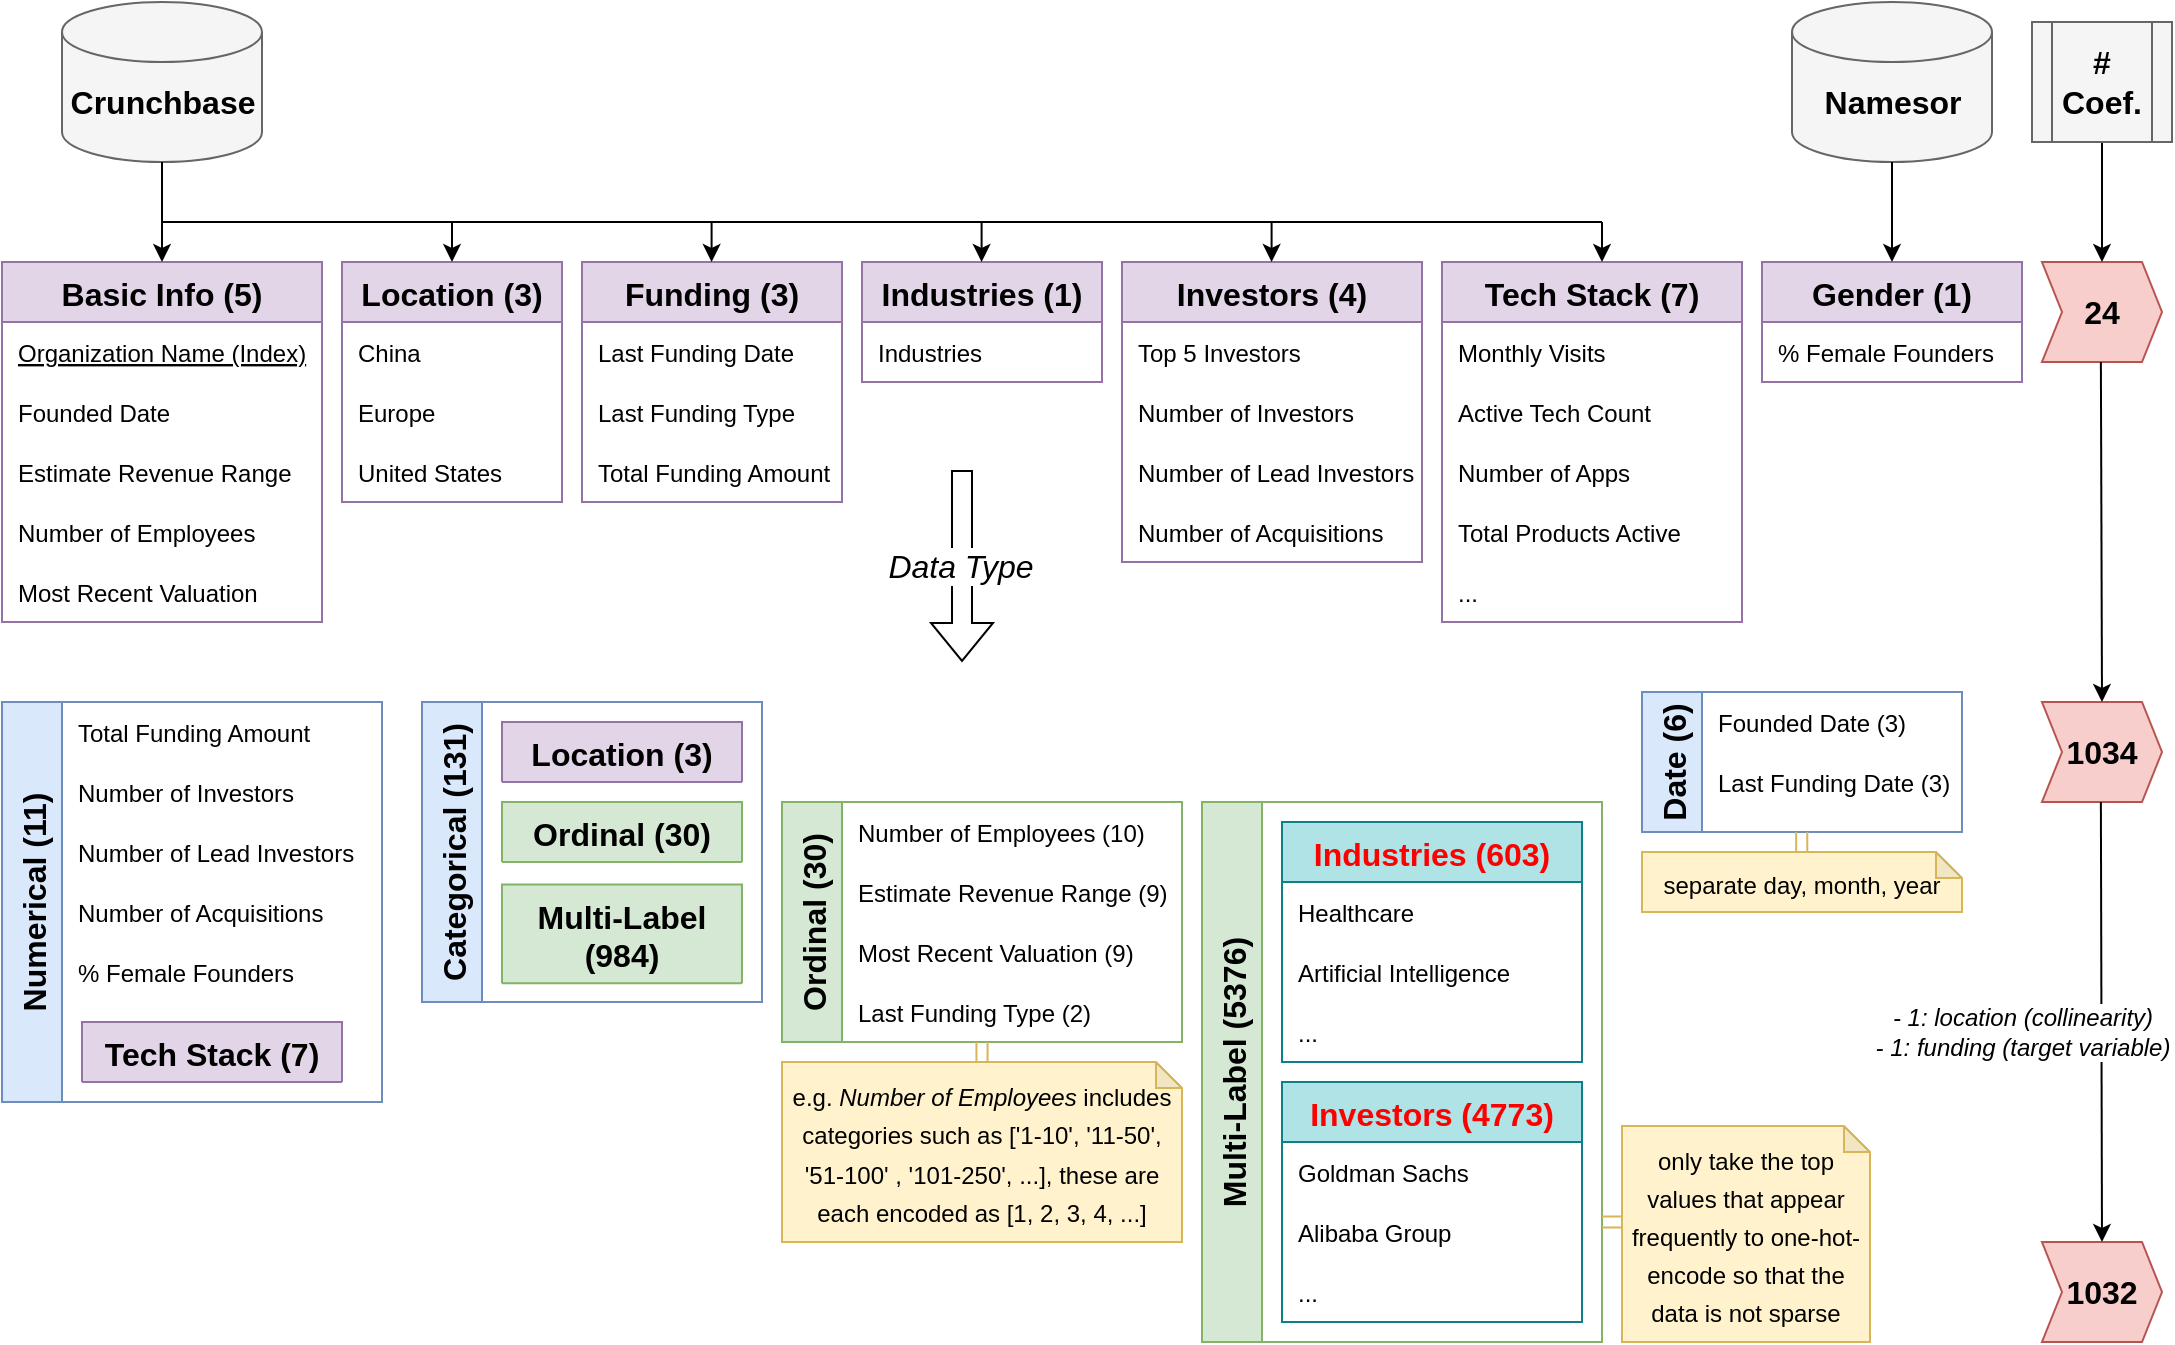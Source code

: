 <mxfile version="18.0.2" type="github">
  <diagram id="6O3iE0hS93AYcW-6OMfp" name="Page-1">
    <mxGraphModel dx="1496" dy="720" grid="0" gridSize="10" guides="1" tooltips="1" connect="1" arrows="1" fold="1" page="1" pageScale="1" pageWidth="1100" pageHeight="850" math="0" shadow="0">
      <root>
        <mxCell id="0" />
        <mxCell id="1" parent="0" />
        <mxCell id="6zYEtl8LHIOl750SULep-53" value="" style="group;" vertex="1" connectable="0" parent="1">
          <mxGeometry x="35" y="10" width="110" height="80" as="geometry" />
        </mxCell>
        <mxCell id="6zYEtl8LHIOl750SULep-50" value="" style="shape=cylinder3;whiteSpace=wrap;html=1;boundedLbl=1;backgroundOutline=1;size=15;fontSize=200;fillColor=#f5f5f5;fontColor=#333333;strokeColor=#666666;" vertex="1" parent="6zYEtl8LHIOl750SULep-53">
          <mxGeometry x="5" width="100" height="80" as="geometry" />
        </mxCell>
        <mxCell id="6zYEtl8LHIOl750SULep-52" value="&lt;b&gt;&lt;font style=&quot;font-size: 16px;&quot;&gt;Crunchbase&lt;/font&gt;&lt;/b&gt;" style="text;html=1;align=center;verticalAlign=middle;resizable=0;points=[];autosize=1;strokeColor=none;fillColor=none;fontSize=12;" vertex="1" parent="6zYEtl8LHIOl750SULep-53">
          <mxGeometry y="40" width="110" height="20" as="geometry" />
        </mxCell>
        <mxCell id="6zYEtl8LHIOl750SULep-54" value="" style="group;" vertex="1" connectable="0" parent="1">
          <mxGeometry x="900" y="10" width="110" height="80" as="geometry" />
        </mxCell>
        <mxCell id="6zYEtl8LHIOl750SULep-55" value="" style="shape=cylinder3;whiteSpace=wrap;html=1;boundedLbl=1;backgroundOutline=1;size=15;fontSize=200;fillColor=#f5f5f5;fontColor=#333333;strokeColor=#666666;" vertex="1" parent="6zYEtl8LHIOl750SULep-54">
          <mxGeometry x="5" width="100" height="80" as="geometry" />
        </mxCell>
        <mxCell id="6zYEtl8LHIOl750SULep-56" value="&lt;b&gt;&lt;font style=&quot;font-size: 16px;&quot;&gt;Namesor&lt;/font&gt;&lt;/b&gt;" style="text;html=1;align=center;verticalAlign=middle;resizable=0;points=[];autosize=1;strokeColor=none;fillColor=none;fontSize=12;" vertex="1" parent="6zYEtl8LHIOl750SULep-54">
          <mxGeometry x="15" y="40" width="80" height="20" as="geometry" />
        </mxCell>
        <mxCell id="6zYEtl8LHIOl750SULep-63" value="Basic Info (5)" style="swimlane;fontSize=16;startSize=30;fillColor=#e1d5e7;strokeColor=#9673a6;" vertex="1" parent="1">
          <mxGeometry x="10" y="140" width="160" height="180" as="geometry" />
        </mxCell>
        <mxCell id="6zYEtl8LHIOl750SULep-65" value="Organization Name (Index)" style="shape=partialRectangle;overflow=hidden;connectable=0;fillColor=none;top=0;left=0;bottom=0;right=0;align=left;spacingLeft=6;fontStyle=4" vertex="1" parent="6zYEtl8LHIOl750SULep-63">
          <mxGeometry y="30" width="160" height="30" as="geometry">
            <mxRectangle width="180" height="30" as="alternateBounds" />
          </mxGeometry>
        </mxCell>
        <mxCell id="6zYEtl8LHIOl750SULep-79" value="Founded Date" style="shape=partialRectangle;overflow=hidden;connectable=0;fillColor=none;top=0;left=0;bottom=0;right=0;align=left;spacingLeft=6;" vertex="1" parent="6zYEtl8LHIOl750SULep-63">
          <mxGeometry y="60" width="120" height="30" as="geometry">
            <mxRectangle width="180" height="30" as="alternateBounds" />
          </mxGeometry>
        </mxCell>
        <mxCell id="6zYEtl8LHIOl750SULep-80" value="Estimate Revenue Range" style="shape=partialRectangle;overflow=hidden;connectable=0;fillColor=none;top=0;left=0;bottom=0;right=0;align=left;spacingLeft=6;" vertex="1" parent="6zYEtl8LHIOl750SULep-63">
          <mxGeometry y="90" width="150" height="30" as="geometry">
            <mxRectangle width="180" height="30" as="alternateBounds" />
          </mxGeometry>
        </mxCell>
        <mxCell id="6zYEtl8LHIOl750SULep-81" value="Number of Employees" style="shape=partialRectangle;overflow=hidden;connectable=0;fillColor=none;top=0;left=0;bottom=0;right=0;align=left;spacingLeft=6;" vertex="1" parent="6zYEtl8LHIOl750SULep-63">
          <mxGeometry y="120" width="150" height="30" as="geometry">
            <mxRectangle width="180" height="30" as="alternateBounds" />
          </mxGeometry>
        </mxCell>
        <mxCell id="6zYEtl8LHIOl750SULep-90" value="Most Recent Valuation" style="shape=partialRectangle;overflow=hidden;connectable=0;fillColor=none;top=0;left=0;bottom=0;right=0;align=left;spacingLeft=6;" vertex="1" parent="6zYEtl8LHIOl750SULep-63">
          <mxGeometry y="150" width="170" height="30" as="geometry">
            <mxRectangle width="180" height="30" as="alternateBounds" />
          </mxGeometry>
        </mxCell>
        <mxCell id="6zYEtl8LHIOl750SULep-68" value="Funding (3)" style="swimlane;fontSize=16;startSize=30;fillColor=#e1d5e7;strokeColor=#9673a6;" vertex="1" parent="1">
          <mxGeometry x="300" y="140" width="130" height="120" as="geometry" />
        </mxCell>
        <mxCell id="6zYEtl8LHIOl750SULep-69" value="Last Funding Date" style="shape=partialRectangle;overflow=hidden;connectable=0;fillColor=none;top=0;left=0;bottom=0;right=0;align=left;spacingLeft=6;" vertex="1" parent="6zYEtl8LHIOl750SULep-68">
          <mxGeometry y="30" width="120" height="30" as="geometry">
            <mxRectangle width="180" height="30" as="alternateBounds" />
          </mxGeometry>
        </mxCell>
        <mxCell id="6zYEtl8LHIOl750SULep-70" value="Last Funding Type" style="shape=partialRectangle;overflow=hidden;connectable=0;fillColor=none;top=0;left=0;bottom=0;right=0;align=left;spacingLeft=6;" vertex="1" parent="6zYEtl8LHIOl750SULep-68">
          <mxGeometry y="60" width="120" height="30" as="geometry">
            <mxRectangle width="180" height="30" as="alternateBounds" />
          </mxGeometry>
        </mxCell>
        <mxCell id="6zYEtl8LHIOl750SULep-71" value="Total Funding Amount" style="shape=partialRectangle;overflow=hidden;connectable=0;fillColor=none;top=0;left=0;bottom=0;right=0;align=left;spacingLeft=6;" vertex="1" parent="6zYEtl8LHIOl750SULep-68">
          <mxGeometry y="90" width="130" height="30" as="geometry">
            <mxRectangle width="180" height="30" as="alternateBounds" />
          </mxGeometry>
        </mxCell>
        <mxCell id="6zYEtl8LHIOl750SULep-72" value="Industries (1)" style="swimlane;fontSize=16;startSize=30;fillColor=#e1d5e7;strokeColor=#9673a6;" vertex="1" parent="1">
          <mxGeometry x="440" y="140" width="120" height="60" as="geometry" />
        </mxCell>
        <mxCell id="6zYEtl8LHIOl750SULep-73" value="Industries" style="shape=partialRectangle;overflow=hidden;connectable=0;fillColor=none;top=0;left=0;bottom=0;right=0;align=left;spacingLeft=6;" vertex="1" parent="6zYEtl8LHIOl750SULep-72">
          <mxGeometry y="30" width="110" height="30" as="geometry">
            <mxRectangle width="180" height="30" as="alternateBounds" />
          </mxGeometry>
        </mxCell>
        <mxCell id="6zYEtl8LHIOl750SULep-76" value="Investors (4)" style="swimlane;fontSize=16;startSize=30;fillColor=#e1d5e7;strokeColor=#9673a6;" vertex="1" parent="1">
          <mxGeometry x="570" y="140" width="150" height="150" as="geometry" />
        </mxCell>
        <mxCell id="6zYEtl8LHIOl750SULep-77" value="Top 5 Investors" style="shape=partialRectangle;overflow=hidden;connectable=0;fillColor=none;top=0;left=0;bottom=0;right=0;align=left;spacingLeft=6;" vertex="1" parent="6zYEtl8LHIOl750SULep-76">
          <mxGeometry y="30" width="120" height="30" as="geometry">
            <mxRectangle width="180" height="30" as="alternateBounds" />
          </mxGeometry>
        </mxCell>
        <mxCell id="6zYEtl8LHIOl750SULep-78" value="Number of Investors" style="shape=partialRectangle;overflow=hidden;connectable=0;fillColor=none;top=0;left=0;bottom=0;right=0;align=left;spacingLeft=6;" vertex="1" parent="6zYEtl8LHIOl750SULep-76">
          <mxGeometry y="60" width="120" height="30" as="geometry">
            <mxRectangle width="180" height="30" as="alternateBounds" />
          </mxGeometry>
        </mxCell>
        <mxCell id="6zYEtl8LHIOl750SULep-82" value="Number of Lead Investors" style="shape=partialRectangle;overflow=hidden;connectable=0;fillColor=none;top=0;left=0;bottom=0;right=0;align=left;spacingLeft=6;" vertex="1" parent="6zYEtl8LHIOl750SULep-76">
          <mxGeometry y="90" width="150" height="30" as="geometry">
            <mxRectangle width="180" height="30" as="alternateBounds" />
          </mxGeometry>
        </mxCell>
        <mxCell id="6zYEtl8LHIOl750SULep-83" value="Number of Acquisitions" style="shape=partialRectangle;overflow=hidden;connectable=0;fillColor=none;top=0;left=0;bottom=0;right=0;align=left;spacingLeft=6;" vertex="1" parent="6zYEtl8LHIOl750SULep-76">
          <mxGeometry y="120" width="140" height="30" as="geometry">
            <mxRectangle width="180" height="30" as="alternateBounds" />
          </mxGeometry>
        </mxCell>
        <mxCell id="6zYEtl8LHIOl750SULep-84" value="Tech Stack (7)" style="swimlane;fontSize=16;startSize=30;fillColor=#e1d5e7;strokeColor=#9673a6;" vertex="1" parent="1">
          <mxGeometry x="730" y="140" width="150" height="180" as="geometry" />
        </mxCell>
        <mxCell id="6zYEtl8LHIOl750SULep-85" value="Monthly Visits" style="shape=partialRectangle;overflow=hidden;connectable=0;fillColor=none;top=0;left=0;bottom=0;right=0;align=left;spacingLeft=6;" vertex="1" parent="6zYEtl8LHIOl750SULep-84">
          <mxGeometry y="30" width="120" height="30" as="geometry">
            <mxRectangle width="180" height="30" as="alternateBounds" />
          </mxGeometry>
        </mxCell>
        <mxCell id="6zYEtl8LHIOl750SULep-86" value="Active Tech Count" style="shape=partialRectangle;overflow=hidden;connectable=0;fillColor=none;top=0;left=0;bottom=0;right=0;align=left;spacingLeft=6;" vertex="1" parent="6zYEtl8LHIOl750SULep-84">
          <mxGeometry y="60" width="120" height="30" as="geometry">
            <mxRectangle width="180" height="30" as="alternateBounds" />
          </mxGeometry>
        </mxCell>
        <mxCell id="6zYEtl8LHIOl750SULep-87" value="Number of Apps" style="shape=partialRectangle;overflow=hidden;connectable=0;fillColor=none;top=0;left=0;bottom=0;right=0;align=left;spacingLeft=6;" vertex="1" parent="6zYEtl8LHIOl750SULep-84">
          <mxGeometry y="90" width="150" height="30" as="geometry">
            <mxRectangle width="180" height="30" as="alternateBounds" />
          </mxGeometry>
        </mxCell>
        <mxCell id="6zYEtl8LHIOl750SULep-88" value="Total Products Active" style="shape=partialRectangle;overflow=hidden;connectable=0;fillColor=none;top=0;left=0;bottom=0;right=0;align=left;spacingLeft=6;" vertex="1" parent="6zYEtl8LHIOl750SULep-84">
          <mxGeometry y="120" width="120" height="30" as="geometry">
            <mxRectangle width="180" height="30" as="alternateBounds" />
          </mxGeometry>
        </mxCell>
        <mxCell id="6zYEtl8LHIOl750SULep-91" value="..." style="shape=partialRectangle;overflow=hidden;connectable=0;fillColor=none;top=0;left=0;bottom=0;right=0;align=left;spacingLeft=6;" vertex="1" parent="6zYEtl8LHIOl750SULep-84">
          <mxGeometry y="150" width="120" height="30" as="geometry">
            <mxRectangle width="180" height="30" as="alternateBounds" />
          </mxGeometry>
        </mxCell>
        <mxCell id="6zYEtl8LHIOl750SULep-92" value="Location (3)" style="swimlane;fontSize=16;startSize=30;fillColor=#e1d5e7;strokeColor=#9673a6;" vertex="1" parent="1">
          <mxGeometry x="180" y="140" width="110" height="120" as="geometry" />
        </mxCell>
        <mxCell id="6zYEtl8LHIOl750SULep-93" value="China" style="shape=partialRectangle;overflow=hidden;connectable=0;fillColor=none;top=0;left=0;bottom=0;right=0;align=left;spacingLeft=6;" vertex="1" parent="6zYEtl8LHIOl750SULep-92">
          <mxGeometry y="30" width="120" height="30" as="geometry">
            <mxRectangle width="180" height="30" as="alternateBounds" />
          </mxGeometry>
        </mxCell>
        <mxCell id="6zYEtl8LHIOl750SULep-94" value="Europe" style="shape=partialRectangle;overflow=hidden;connectable=0;fillColor=none;top=0;left=0;bottom=0;right=0;align=left;spacingLeft=6;" vertex="1" parent="6zYEtl8LHIOl750SULep-92">
          <mxGeometry y="60" width="100" height="30" as="geometry">
            <mxRectangle width="180" height="30" as="alternateBounds" />
          </mxGeometry>
        </mxCell>
        <mxCell id="6zYEtl8LHIOl750SULep-95" value="United States" style="shape=partialRectangle;overflow=hidden;connectable=0;fillColor=none;top=0;left=0;bottom=0;right=0;align=left;spacingLeft=6;" vertex="1" parent="6zYEtl8LHIOl750SULep-92">
          <mxGeometry y="90" width="100" height="30" as="geometry">
            <mxRectangle width="180" height="30" as="alternateBounds" />
          </mxGeometry>
        </mxCell>
        <mxCell id="6zYEtl8LHIOl750SULep-97" value="Gender (1)" style="swimlane;fontSize=16;startSize=30;fillColor=#e1d5e7;strokeColor=#9673a6;" vertex="1" parent="1">
          <mxGeometry x="890" y="140" width="130" height="60" as="geometry" />
        </mxCell>
        <mxCell id="6zYEtl8LHIOl750SULep-98" value="% Female Founders" style="shape=partialRectangle;overflow=hidden;connectable=0;fillColor=none;top=0;left=0;bottom=0;right=0;align=left;spacingLeft=6;" vertex="1" parent="6zYEtl8LHIOl750SULep-97">
          <mxGeometry y="30" width="120" height="30" as="geometry">
            <mxRectangle width="180" height="30" as="alternateBounds" />
          </mxGeometry>
        </mxCell>
        <mxCell id="6zYEtl8LHIOl750SULep-101" value="" style="endArrow=none;html=1;rounded=0;fontSize=16;" edge="1" parent="1">
          <mxGeometry width="50" height="50" relative="1" as="geometry">
            <mxPoint x="90" y="120" as="sourcePoint" />
            <mxPoint x="810" y="120" as="targetPoint" />
          </mxGeometry>
        </mxCell>
        <mxCell id="6zYEtl8LHIOl750SULep-103" style="edgeStyle=none;rounded=0;orthogonalLoop=1;jettySize=auto;html=1;exitX=0.5;exitY=1;exitDx=0;exitDy=0;exitPerimeter=0;entryX=0.5;entryY=0;entryDx=0;entryDy=0;fontSize=16;" edge="1" parent="1" source="6zYEtl8LHIOl750SULep-50" target="6zYEtl8LHIOl750SULep-63">
          <mxGeometry relative="1" as="geometry" />
        </mxCell>
        <mxCell id="6zYEtl8LHIOl750SULep-105" style="edgeStyle=none;rounded=0;orthogonalLoop=1;jettySize=auto;html=1;entryX=0.5;entryY=0;entryDx=0;entryDy=0;fontSize=16;" edge="1" parent="1" target="6zYEtl8LHIOl750SULep-92">
          <mxGeometry relative="1" as="geometry">
            <mxPoint x="235" y="120" as="sourcePoint" />
            <mxPoint x="90" y="150" as="targetPoint" />
          </mxGeometry>
        </mxCell>
        <mxCell id="6zYEtl8LHIOl750SULep-106" style="edgeStyle=none;rounded=0;orthogonalLoop=1;jettySize=auto;html=1;entryX=0.5;entryY=0;entryDx=0;entryDy=0;fontSize=16;" edge="1" parent="1">
          <mxGeometry relative="1" as="geometry">
            <mxPoint x="364.8" y="120" as="sourcePoint" />
            <mxPoint x="364.8" y="140" as="targetPoint" />
          </mxGeometry>
        </mxCell>
        <mxCell id="6zYEtl8LHIOl750SULep-107" style="edgeStyle=none;rounded=0;orthogonalLoop=1;jettySize=auto;html=1;entryX=0.5;entryY=0;entryDx=0;entryDy=0;fontSize=16;" edge="1" parent="1">
          <mxGeometry relative="1" as="geometry">
            <mxPoint x="499.8" y="120" as="sourcePoint" />
            <mxPoint x="499.8" y="140.0" as="targetPoint" />
          </mxGeometry>
        </mxCell>
        <mxCell id="6zYEtl8LHIOl750SULep-108" style="edgeStyle=none;rounded=0;orthogonalLoop=1;jettySize=auto;html=1;entryX=0.5;entryY=0;entryDx=0;entryDy=0;fontSize=16;" edge="1" parent="1">
          <mxGeometry relative="1" as="geometry">
            <mxPoint x="644.8" y="120" as="sourcePoint" />
            <mxPoint x="644.8" y="140.0" as="targetPoint" />
          </mxGeometry>
        </mxCell>
        <mxCell id="6zYEtl8LHIOl750SULep-109" style="edgeStyle=none;rounded=0;orthogonalLoop=1;jettySize=auto;html=1;entryX=0.5;entryY=0;entryDx=0;entryDy=0;fontSize=16;" edge="1" parent="1">
          <mxGeometry relative="1" as="geometry">
            <mxPoint x="810" y="120" as="sourcePoint" />
            <mxPoint x="810" y="140.0" as="targetPoint" />
          </mxGeometry>
        </mxCell>
        <mxCell id="6zYEtl8LHIOl750SULep-110" style="edgeStyle=none;rounded=0;orthogonalLoop=1;jettySize=auto;html=1;entryX=0.5;entryY=0;entryDx=0;entryDy=0;fontSize=16;" edge="1" parent="1" target="6zYEtl8LHIOl750SULep-97">
          <mxGeometry relative="1" as="geometry">
            <mxPoint x="955" y="90" as="sourcePoint" />
          </mxGeometry>
        </mxCell>
        <mxCell id="6zYEtl8LHIOl750SULep-111" value="&lt;b&gt;24&lt;/b&gt;" style="shape=step;perimeter=stepPerimeter;whiteSpace=wrap;html=1;fixedSize=1;fontSize=16;size=10;fillColor=#f8cecc;strokeColor=#b85450;" vertex="1" parent="1">
          <mxGeometry x="1030" y="140" width="60" height="50" as="geometry" />
        </mxCell>
        <mxCell id="6zYEtl8LHIOl750SULep-113" value="" style="edgeStyle=none;rounded=0;orthogonalLoop=1;jettySize=auto;html=1;fontSize=16;" edge="1" parent="1" source="6zYEtl8LHIOl750SULep-112" target="6zYEtl8LHIOl750SULep-111">
          <mxGeometry relative="1" as="geometry" />
        </mxCell>
        <mxCell id="6zYEtl8LHIOl750SULep-112" value="&lt;b&gt;&lt;font color=&quot;#000000&quot;&gt;# Coef.&lt;/font&gt;&lt;/b&gt;" style="shape=process;whiteSpace=wrap;html=1;backgroundOutline=1;fontSize=16;size=0.143;fillColor=#f5f5f5;fontColor=#333333;strokeColor=#666666;" vertex="1" parent="1">
          <mxGeometry x="1025" y="20" width="70" height="60" as="geometry" />
        </mxCell>
        <mxCell id="6zYEtl8LHIOl750SULep-114" value="Numerical (11)" style="swimlane;horizontal=0;fontSize=16;startSize=30;fillColor=#dae8fc;strokeColor=#6c8ebf;" vertex="1" parent="1">
          <mxGeometry x="10" y="360" width="190" height="200" as="geometry" />
        </mxCell>
        <mxCell id="6zYEtl8LHIOl750SULep-119" value="Total Funding Amount" style="shape=partialRectangle;overflow=hidden;connectable=0;fillColor=none;top=0;left=0;bottom=0;right=0;align=left;spacingLeft=6;" vertex="1" parent="6zYEtl8LHIOl750SULep-114">
          <mxGeometry x="30" width="130" height="30" as="geometry">
            <mxRectangle width="180" height="30" as="alternateBounds" />
          </mxGeometry>
        </mxCell>
        <mxCell id="6zYEtl8LHIOl750SULep-120" value="Number of Investors" style="shape=partialRectangle;overflow=hidden;connectable=0;fillColor=none;top=0;left=0;bottom=0;right=0;align=left;spacingLeft=6;" vertex="1" parent="6zYEtl8LHIOl750SULep-114">
          <mxGeometry x="30" y="30" width="120" height="30" as="geometry">
            <mxRectangle width="180" height="30" as="alternateBounds" />
          </mxGeometry>
        </mxCell>
        <mxCell id="6zYEtl8LHIOl750SULep-124" value="Number of Lead Investors" style="shape=partialRectangle;overflow=hidden;connectable=0;fillColor=none;top=0;left=0;bottom=0;right=0;align=left;spacingLeft=6;" vertex="1" parent="6zYEtl8LHIOl750SULep-114">
          <mxGeometry x="30" y="60" width="150" height="30" as="geometry">
            <mxRectangle width="180" height="30" as="alternateBounds" />
          </mxGeometry>
        </mxCell>
        <mxCell id="6zYEtl8LHIOl750SULep-125" value="Number of Acquisitions" style="shape=partialRectangle;overflow=hidden;connectable=0;fillColor=none;top=0;left=0;bottom=0;right=0;align=left;spacingLeft=6;" vertex="1" parent="6zYEtl8LHIOl750SULep-114">
          <mxGeometry x="30" y="90" width="140" height="30" as="geometry">
            <mxRectangle width="180" height="30" as="alternateBounds" />
          </mxGeometry>
        </mxCell>
        <mxCell id="6zYEtl8LHIOl750SULep-126" value="Tech Stack (7)" style="swimlane;fontSize=16;startSize=30;fillColor=#e1d5e7;strokeColor=#9673a6;" vertex="1" collapsed="1" parent="6zYEtl8LHIOl750SULep-114">
          <mxGeometry x="40" y="160" width="130" height="30" as="geometry">
            <mxRectangle x="360" y="470" width="150" height="180" as="alternateBounds" />
          </mxGeometry>
        </mxCell>
        <mxCell id="6zYEtl8LHIOl750SULep-127" value="Monthly Visits" style="shape=partialRectangle;overflow=hidden;connectable=0;fillColor=none;top=0;left=0;bottom=0;right=0;align=left;spacingLeft=6;" vertex="1" parent="6zYEtl8LHIOl750SULep-126">
          <mxGeometry y="30" width="120" height="30" as="geometry">
            <mxRectangle width="180" height="30" as="alternateBounds" />
          </mxGeometry>
        </mxCell>
        <mxCell id="6zYEtl8LHIOl750SULep-128" value="Active Tech Count" style="shape=partialRectangle;overflow=hidden;connectable=0;fillColor=none;top=0;left=0;bottom=0;right=0;align=left;spacingLeft=6;" vertex="1" parent="6zYEtl8LHIOl750SULep-126">
          <mxGeometry y="60" width="120" height="30" as="geometry">
            <mxRectangle width="180" height="30" as="alternateBounds" />
          </mxGeometry>
        </mxCell>
        <mxCell id="6zYEtl8LHIOl750SULep-129" value="Number of Apps" style="shape=partialRectangle;overflow=hidden;connectable=0;fillColor=none;top=0;left=0;bottom=0;right=0;align=left;spacingLeft=6;" vertex="1" parent="6zYEtl8LHIOl750SULep-126">
          <mxGeometry y="90" width="150" height="30" as="geometry">
            <mxRectangle width="180" height="30" as="alternateBounds" />
          </mxGeometry>
        </mxCell>
        <mxCell id="6zYEtl8LHIOl750SULep-130" value="Total Products Active" style="shape=partialRectangle;overflow=hidden;connectable=0;fillColor=none;top=0;left=0;bottom=0;right=0;align=left;spacingLeft=6;" vertex="1" parent="6zYEtl8LHIOl750SULep-126">
          <mxGeometry y="120" width="120" height="30" as="geometry">
            <mxRectangle width="180" height="30" as="alternateBounds" />
          </mxGeometry>
        </mxCell>
        <mxCell id="6zYEtl8LHIOl750SULep-131" value="..." style="shape=partialRectangle;overflow=hidden;connectable=0;fillColor=none;top=0;left=0;bottom=0;right=0;align=left;spacingLeft=6;" vertex="1" parent="6zYEtl8LHIOl750SULep-126">
          <mxGeometry y="150" width="120" height="30" as="geometry">
            <mxRectangle width="180" height="30" as="alternateBounds" />
          </mxGeometry>
        </mxCell>
        <mxCell id="6zYEtl8LHIOl750SULep-162" value="% Female Founders" style="shape=partialRectangle;overflow=hidden;connectable=0;fillColor=none;top=0;left=0;bottom=0;right=0;align=left;spacingLeft=6;" vertex="1" parent="6zYEtl8LHIOl750SULep-114">
          <mxGeometry x="30" y="120" width="120" height="30" as="geometry">
            <mxRectangle width="180" height="30" as="alternateBounds" />
          </mxGeometry>
        </mxCell>
        <mxCell id="6zYEtl8LHIOl750SULep-132" value="" style="shape=flexArrow;endArrow=classic;html=1;rounded=0;fontSize=16;" edge="1" parent="1">
          <mxGeometry width="50" height="50" relative="1" as="geometry">
            <mxPoint x="490" y="244" as="sourcePoint" />
            <mxPoint x="490" y="340" as="targetPoint" />
          </mxGeometry>
        </mxCell>
        <mxCell id="6zYEtl8LHIOl750SULep-133" value="&lt;i&gt;Data Type&lt;/i&gt;" style="edgeLabel;html=1;align=center;verticalAlign=middle;resizable=0;points=[];fontSize=16;" vertex="1" connectable="0" parent="6zYEtl8LHIOl750SULep-132">
          <mxGeometry x="0.125" y="-1" relative="1" as="geometry">
            <mxPoint y="-6" as="offset" />
          </mxGeometry>
        </mxCell>
        <mxCell id="6zYEtl8LHIOl750SULep-134" value="Categorical (131)" style="swimlane;horizontal=0;fontSize=16;startSize=30;fillColor=#dae8fc;strokeColor=#6c8ebf;" vertex="1" parent="1">
          <mxGeometry x="220" y="360" width="170" height="150" as="geometry" />
        </mxCell>
        <mxCell id="6zYEtl8LHIOl750SULep-148" value="Location (3)" style="swimlane;fontSize=16;startSize=30;fillColor=#e1d5e7;strokeColor=#9673a6;" vertex="1" collapsed="1" parent="6zYEtl8LHIOl750SULep-134">
          <mxGeometry x="40" y="10" width="120" height="30" as="geometry">
            <mxRectangle x="520" y="450" width="110" height="120" as="alternateBounds" />
          </mxGeometry>
        </mxCell>
        <mxCell id="6zYEtl8LHIOl750SULep-149" value="China" style="shape=partialRectangle;overflow=hidden;connectable=0;fillColor=none;top=0;left=0;bottom=0;right=0;align=left;spacingLeft=6;" vertex="1" parent="6zYEtl8LHIOl750SULep-148">
          <mxGeometry y="30" width="120" height="30" as="geometry">
            <mxRectangle width="180" height="30" as="alternateBounds" />
          </mxGeometry>
        </mxCell>
        <mxCell id="6zYEtl8LHIOl750SULep-150" value="Europe" style="shape=partialRectangle;overflow=hidden;connectable=0;fillColor=none;top=0;left=0;bottom=0;right=0;align=left;spacingLeft=6;" vertex="1" parent="6zYEtl8LHIOl750SULep-148">
          <mxGeometry y="60" width="100" height="30" as="geometry">
            <mxRectangle width="180" height="30" as="alternateBounds" />
          </mxGeometry>
        </mxCell>
        <mxCell id="6zYEtl8LHIOl750SULep-151" value="United States" style="shape=partialRectangle;overflow=hidden;connectable=0;fillColor=none;top=0;left=0;bottom=0;right=0;align=left;spacingLeft=6;" vertex="1" parent="6zYEtl8LHIOl750SULep-148">
          <mxGeometry y="90" width="100" height="30" as="geometry">
            <mxRectangle width="180" height="30" as="alternateBounds" />
          </mxGeometry>
        </mxCell>
        <mxCell id="6zYEtl8LHIOl750SULep-185" value="Ordinal (30)" style="swimlane;horizontal=0;fontSize=16;startSize=30;fillColor=#d5e8d4;strokeColor=#82b366;rotation=90;" vertex="1" collapsed="1" parent="6zYEtl8LHIOl750SULep-134">
          <mxGeometry x="85" y="5" width="30" height="120" as="geometry">
            <mxRectangle x="250" y="580" width="200" height="120" as="alternateBounds" />
          </mxGeometry>
        </mxCell>
        <mxCell id="6zYEtl8LHIOl750SULep-186" value="Number of Employees (10)" style="shape=partialRectangle;overflow=hidden;connectable=0;fillColor=none;top=0;left=0;bottom=0;right=0;align=left;spacingLeft=6;rotation=90;" vertex="1" parent="6zYEtl8LHIOl750SULep-185">
          <mxGeometry x="-25" y="135" width="160" height="30" as="geometry">
            <mxRectangle width="180" height="30" as="alternateBounds" />
          </mxGeometry>
        </mxCell>
        <mxCell id="6zYEtl8LHIOl750SULep-187" value="Estimate Revenue Range (9)" style="shape=partialRectangle;overflow=hidden;connectable=0;fillColor=none;top=0;left=0;bottom=0;right=0;align=left;spacingLeft=6;rotation=90;" vertex="1" parent="6zYEtl8LHIOl750SULep-185">
          <mxGeometry x="-60" y="140" width="170" height="30" as="geometry">
            <mxRectangle width="180" height="30" as="alternateBounds" />
          </mxGeometry>
        </mxCell>
        <mxCell id="6zYEtl8LHIOl750SULep-188" value="Most Recent Valuation (9)" style="shape=partialRectangle;overflow=hidden;connectable=0;fillColor=none;top=0;left=0;bottom=0;right=0;align=left;spacingLeft=6;rotation=90;" vertex="1" parent="6zYEtl8LHIOl750SULep-185">
          <mxGeometry x="-90" y="140" width="170" height="30" as="geometry">
            <mxRectangle width="180" height="30" as="alternateBounds" />
          </mxGeometry>
        </mxCell>
        <mxCell id="6zYEtl8LHIOl750SULep-189" value="Last Funding Type (2)" style="shape=partialRectangle;overflow=hidden;connectable=0;fillColor=none;top=0;left=0;bottom=0;right=0;align=left;spacingLeft=6;rotation=90;" vertex="1" parent="6zYEtl8LHIOl750SULep-185">
          <mxGeometry x="-105" y="125" width="140" height="30" as="geometry">
            <mxRectangle width="180" height="30" as="alternateBounds" />
          </mxGeometry>
        </mxCell>
        <mxCell id="6zYEtl8LHIOl750SULep-190" value="Multi-Label &#xa;(984)" style="swimlane;horizontal=0;fontSize=16;startSize=58;fillColor=#d5e8d4;strokeColor=#82b366;rotation=90;" vertex="1" collapsed="1" parent="6zYEtl8LHIOl750SULep-134">
          <mxGeometry x="75.3" y="55.95" width="49.38" height="120" as="geometry">
            <mxRectangle x="290" y="580" width="200" height="270" as="alternateBounds" />
          </mxGeometry>
        </mxCell>
        <mxCell id="6zYEtl8LHIOl750SULep-191" value="Industries (603)" style="swimlane;fontSize=16;startSize=30;fillColor=#b0e3e6;strokeColor=#0e8088;fontColor=#FF0000;rotation=90;" vertex="1" parent="6zYEtl8LHIOl750SULep-190">
          <mxGeometry x="-50" y="120" width="150" height="120" as="geometry" />
        </mxCell>
        <mxCell id="6zYEtl8LHIOl750SULep-192" value="Healthcare" style="shape=partialRectangle;overflow=hidden;connectable=0;fillColor=none;top=0;left=0;bottom=0;right=0;align=left;spacingLeft=6;rotation=90;" vertex="1" parent="6zYEtl8LHIOl750SULep-191">
          <mxGeometry x="35" y="25" width="110" height="30" as="geometry">
            <mxRectangle width="180" height="30" as="alternateBounds" />
          </mxGeometry>
        </mxCell>
        <mxCell id="6zYEtl8LHIOl750SULep-193" value="Artificial Intelligence" style="shape=partialRectangle;overflow=hidden;connectable=0;fillColor=none;top=0;left=0;bottom=0;right=0;align=left;spacingLeft=6;rotation=90;" vertex="1" parent="6zYEtl8LHIOl750SULep-191">
          <mxGeometry y="30" width="120" height="30" as="geometry">
            <mxRectangle width="180" height="30" as="alternateBounds" />
          </mxGeometry>
        </mxCell>
        <mxCell id="6zYEtl8LHIOl750SULep-194" value="..." style="shape=partialRectangle;overflow=hidden;connectable=0;fillColor=none;top=0;left=0;bottom=0;right=0;align=left;spacingLeft=6;rotation=90;" vertex="1" parent="6zYEtl8LHIOl750SULep-191">
          <mxGeometry x="-25" y="25" width="110" height="30" as="geometry">
            <mxRectangle width="180" height="30" as="alternateBounds" />
          </mxGeometry>
        </mxCell>
        <mxCell id="6zYEtl8LHIOl750SULep-195" value="Investors (4773)" style="swimlane;fontSize=16;startSize=30;fillColor=#b0e3e6;strokeColor=#0e8088;fontColor=#FF0000;rotation=90;" vertex="1" parent="6zYEtl8LHIOl750SULep-190">
          <mxGeometry x="-180" y="120" width="150" height="120" as="geometry" />
        </mxCell>
        <mxCell id="6zYEtl8LHIOl750SULep-196" value="Goldman Sachs" style="shape=partialRectangle;overflow=hidden;connectable=0;fillColor=none;top=0;left=0;bottom=0;right=0;align=left;spacingLeft=6;rotation=90;" vertex="1" parent="6zYEtl8LHIOl750SULep-195">
          <mxGeometry x="35" y="25" width="110" height="30" as="geometry">
            <mxRectangle width="180" height="30" as="alternateBounds" />
          </mxGeometry>
        </mxCell>
        <mxCell id="6zYEtl8LHIOl750SULep-197" value="Alibaba Group" style="shape=partialRectangle;overflow=hidden;connectable=0;fillColor=none;top=0;left=0;bottom=0;right=0;align=left;spacingLeft=6;rotation=90;" vertex="1" parent="6zYEtl8LHIOl750SULep-195">
          <mxGeometry y="30" width="120" height="30" as="geometry">
            <mxRectangle width="180" height="30" as="alternateBounds" />
          </mxGeometry>
        </mxCell>
        <mxCell id="6zYEtl8LHIOl750SULep-198" value="..." style="shape=partialRectangle;overflow=hidden;connectable=0;fillColor=none;top=0;left=0;bottom=0;right=0;align=left;spacingLeft=6;rotation=90;" vertex="1" parent="6zYEtl8LHIOl750SULep-195">
          <mxGeometry x="-25" y="25" width="110" height="30" as="geometry">
            <mxRectangle width="180" height="30" as="alternateBounds" />
          </mxGeometry>
        </mxCell>
        <mxCell id="6zYEtl8LHIOl750SULep-179" value="&lt;b&gt;1034&lt;/b&gt;" style="shape=step;perimeter=stepPerimeter;whiteSpace=wrap;html=1;fixedSize=1;fontSize=16;size=10;fillColor=#f8cecc;strokeColor=#b85450;" vertex="1" parent="1">
          <mxGeometry x="1030" y="360" width="60" height="50" as="geometry" />
        </mxCell>
        <mxCell id="6zYEtl8LHIOl750SULep-180" value="" style="edgeStyle=none;rounded=0;orthogonalLoop=1;jettySize=auto;html=1;fontSize=16;entryX=0.5;entryY=0;entryDx=0;entryDy=0;" edge="1" parent="1" target="6zYEtl8LHIOl750SULep-179">
          <mxGeometry relative="1" as="geometry">
            <mxPoint x="1059.44" y="190" as="sourcePoint" />
            <mxPoint x="1059.44" y="250" as="targetPoint" />
          </mxGeometry>
        </mxCell>
        <mxCell id="6zYEtl8LHIOl750SULep-181" value="&lt;b&gt;1032&lt;/b&gt;" style="shape=step;perimeter=stepPerimeter;whiteSpace=wrap;html=1;fixedSize=1;fontSize=16;size=10;fillColor=#f8cecc;strokeColor=#b85450;" vertex="1" parent="1">
          <mxGeometry x="1030" y="630" width="60" height="50" as="geometry" />
        </mxCell>
        <mxCell id="6zYEtl8LHIOl750SULep-182" value="" style="edgeStyle=none;rounded=0;orthogonalLoop=1;jettySize=auto;html=1;fontSize=16;entryX=0.5;entryY=0;entryDx=0;entryDy=0;" edge="1" parent="1" target="6zYEtl8LHIOl750SULep-181">
          <mxGeometry relative="1" as="geometry">
            <mxPoint x="1059.44" y="410" as="sourcePoint" />
            <mxPoint x="1060" y="580" as="targetPoint" />
          </mxGeometry>
        </mxCell>
        <mxCell id="6zYEtl8LHIOl750SULep-183" value="&lt;i&gt;- 1: location (collinearity)&lt;br&gt;- 1: funding (target variable)&lt;/i&gt;" style="edgeLabel;html=1;align=center;verticalAlign=middle;resizable=0;points=[];fontSize=12;fontColor=#000000;" vertex="1" connectable="0" parent="6zYEtl8LHIOl750SULep-182">
          <mxGeometry x="0.105" relative="1" as="geometry">
            <mxPoint x="-40" y="-7" as="offset" />
          </mxGeometry>
        </mxCell>
        <mxCell id="6zYEtl8LHIOl750SULep-204" value="" style="group" vertex="1" connectable="0" parent="1">
          <mxGeometry x="400" y="410" width="200" height="220" as="geometry" />
        </mxCell>
        <mxCell id="6zYEtl8LHIOl750SULep-153" value="Ordinal (30)" style="swimlane;horizontal=0;fontSize=16;startSize=30;fillColor=#d5e8d4;strokeColor=#82b366;" vertex="1" parent="6zYEtl8LHIOl750SULep-204">
          <mxGeometry width="200" height="120" as="geometry" />
        </mxCell>
        <mxCell id="6zYEtl8LHIOl750SULep-154" value="Number of Employees (10)" style="shape=partialRectangle;overflow=hidden;connectable=0;fillColor=none;top=0;left=0;bottom=0;right=0;align=left;spacingLeft=6;" vertex="1" parent="6zYEtl8LHIOl750SULep-153">
          <mxGeometry x="30" width="160" height="30" as="geometry">
            <mxRectangle width="180" height="30" as="alternateBounds" />
          </mxGeometry>
        </mxCell>
        <mxCell id="6zYEtl8LHIOl750SULep-155" value="Estimate Revenue Range (9)" style="shape=partialRectangle;overflow=hidden;connectable=0;fillColor=none;top=0;left=0;bottom=0;right=0;align=left;spacingLeft=6;" vertex="1" parent="6zYEtl8LHIOl750SULep-153">
          <mxGeometry x="30" y="30" width="170" height="30" as="geometry">
            <mxRectangle width="180" height="30" as="alternateBounds" />
          </mxGeometry>
        </mxCell>
        <mxCell id="6zYEtl8LHIOl750SULep-156" value="Most Recent Valuation (9)" style="shape=partialRectangle;overflow=hidden;connectable=0;fillColor=none;top=0;left=0;bottom=0;right=0;align=left;spacingLeft=6;" vertex="1" parent="6zYEtl8LHIOl750SULep-153">
          <mxGeometry x="30" y="60" width="170" height="30" as="geometry">
            <mxRectangle width="180" height="30" as="alternateBounds" />
          </mxGeometry>
        </mxCell>
        <mxCell id="6zYEtl8LHIOl750SULep-157" value="Last Funding Type (2)" style="shape=partialRectangle;overflow=hidden;connectable=0;fillColor=none;top=0;left=0;bottom=0;right=0;align=left;spacingLeft=6;" vertex="1" parent="6zYEtl8LHIOl750SULep-153">
          <mxGeometry x="30" y="90" width="140" height="30" as="geometry">
            <mxRectangle width="180" height="30" as="alternateBounds" />
          </mxGeometry>
        </mxCell>
        <mxCell id="6zYEtl8LHIOl750SULep-201" style="edgeStyle=none;rounded=0;orthogonalLoop=1;jettySize=auto;html=1;fontSize=12;fontColor=#000000;exitX=0.5;exitY=1;exitDx=0;exitDy=0;shape=link;width=-5.556;fillColor=#fff2cc;strokeColor=#d6b656;" edge="1" parent="6zYEtl8LHIOl750SULep-204" source="6zYEtl8LHIOl750SULep-153">
          <mxGeometry relative="1" as="geometry">
            <mxPoint x="100" y="130" as="targetPoint" />
          </mxGeometry>
        </mxCell>
        <mxCell id="6zYEtl8LHIOl750SULep-169" value="&lt;font style=&quot;font-size: 12px;&quot;&gt;e.g. &lt;i&gt;Number of Employees&lt;/i&gt; includes categories such as [&#39;1-10&#39;, &#39;11-50&#39;, &#39;51-100&#39; , &#39;101-250&#39;, ...], these are each encoded as [1, 2, 3, 4, ...]&lt;/font&gt;" style="shape=note;whiteSpace=wrap;html=1;backgroundOutline=1;darkOpacity=0.05;fontSize=16;size=13;fillColor=#fff2cc;strokeColor=#d6b656;" vertex="1" parent="6zYEtl8LHIOl750SULep-204">
          <mxGeometry y="130" width="200" height="90" as="geometry" />
        </mxCell>
        <mxCell id="6zYEtl8LHIOl750SULep-163" value="Multi-Label (5376)" style="swimlane;horizontal=0;fontSize=16;startSize=30;fillColor=#d5e8d4;strokeColor=#82b366;" vertex="1" parent="1">
          <mxGeometry x="610" y="410" width="200" height="270" as="geometry" />
        </mxCell>
        <mxCell id="6zYEtl8LHIOl750SULep-171" value="Industries (603)" style="swimlane;fontSize=16;startSize=30;fillColor=#b0e3e6;strokeColor=#0e8088;fontColor=#FF0000;" vertex="1" parent="6zYEtl8LHIOl750SULep-163">
          <mxGeometry x="40" y="10" width="150" height="120" as="geometry" />
        </mxCell>
        <mxCell id="6zYEtl8LHIOl750SULep-172" value="Healthcare" style="shape=partialRectangle;overflow=hidden;connectable=0;fillColor=none;top=0;left=0;bottom=0;right=0;align=left;spacingLeft=6;" vertex="1" parent="6zYEtl8LHIOl750SULep-171">
          <mxGeometry y="30" width="110" height="30" as="geometry">
            <mxRectangle width="180" height="30" as="alternateBounds" />
          </mxGeometry>
        </mxCell>
        <mxCell id="6zYEtl8LHIOl750SULep-173" value="Artificial Intelligence" style="shape=partialRectangle;overflow=hidden;connectable=0;fillColor=none;top=0;left=0;bottom=0;right=0;align=left;spacingLeft=6;" vertex="1" parent="6zYEtl8LHIOl750SULep-171">
          <mxGeometry y="60" width="120" height="30" as="geometry">
            <mxRectangle width="180" height="30" as="alternateBounds" />
          </mxGeometry>
        </mxCell>
        <mxCell id="6zYEtl8LHIOl750SULep-174" value="..." style="shape=partialRectangle;overflow=hidden;connectable=0;fillColor=none;top=0;left=0;bottom=0;right=0;align=left;spacingLeft=6;" vertex="1" parent="6zYEtl8LHIOl750SULep-171">
          <mxGeometry y="90" width="110" height="30" as="geometry">
            <mxRectangle width="180" height="30" as="alternateBounds" />
          </mxGeometry>
        </mxCell>
        <mxCell id="6zYEtl8LHIOl750SULep-175" value="Investors (4773)" style="swimlane;fontSize=16;startSize=30;fillColor=#b0e3e6;strokeColor=#0e8088;fontColor=#FF0000;" vertex="1" parent="6zYEtl8LHIOl750SULep-163">
          <mxGeometry x="40" y="140" width="150" height="120" as="geometry" />
        </mxCell>
        <mxCell id="6zYEtl8LHIOl750SULep-176" value="Goldman Sachs" style="shape=partialRectangle;overflow=hidden;connectable=0;fillColor=none;top=0;left=0;bottom=0;right=0;align=left;spacingLeft=6;" vertex="1" parent="6zYEtl8LHIOl750SULep-175">
          <mxGeometry y="30" width="110" height="30" as="geometry">
            <mxRectangle width="180" height="30" as="alternateBounds" />
          </mxGeometry>
        </mxCell>
        <mxCell id="6zYEtl8LHIOl750SULep-177" value="Alibaba Group" style="shape=partialRectangle;overflow=hidden;connectable=0;fillColor=none;top=0;left=0;bottom=0;right=0;align=left;spacingLeft=6;" vertex="1" parent="6zYEtl8LHIOl750SULep-175">
          <mxGeometry y="60" width="120" height="30" as="geometry">
            <mxRectangle width="180" height="30" as="alternateBounds" />
          </mxGeometry>
        </mxCell>
        <mxCell id="6zYEtl8LHIOl750SULep-178" value="..." style="shape=partialRectangle;overflow=hidden;connectable=0;fillColor=none;top=0;left=0;bottom=0;right=0;align=left;spacingLeft=6;" vertex="1" parent="6zYEtl8LHIOl750SULep-175">
          <mxGeometry y="90" width="110" height="30" as="geometry">
            <mxRectangle width="180" height="30" as="alternateBounds" />
          </mxGeometry>
        </mxCell>
        <mxCell id="6zYEtl8LHIOl750SULep-206" value="" style="group" vertex="1" connectable="0" parent="1">
          <mxGeometry x="830" y="355" width="160" height="110" as="geometry" />
        </mxCell>
        <mxCell id="6zYEtl8LHIOl750SULep-115" value="Date (6)" style="swimlane;horizontal=0;fontSize=16;startSize=30;fillColor=#dae8fc;strokeColor=#6c8ebf;" vertex="1" parent="6zYEtl8LHIOl750SULep-206">
          <mxGeometry width="160" height="70" as="geometry" />
        </mxCell>
        <mxCell id="6zYEtl8LHIOl750SULep-116" value="Founded Date (3)" style="shape=partialRectangle;overflow=hidden;connectable=0;fillColor=none;top=0;left=0;bottom=0;right=0;align=left;spacingLeft=6;" vertex="1" parent="6zYEtl8LHIOl750SULep-115">
          <mxGeometry x="30" width="120" height="30" as="geometry">
            <mxRectangle width="180" height="30" as="alternateBounds" />
          </mxGeometry>
        </mxCell>
        <mxCell id="6zYEtl8LHIOl750SULep-117" value="Last Funding Date (3)" style="shape=partialRectangle;overflow=hidden;connectable=0;fillColor=none;top=0;left=0;bottom=0;right=0;align=left;spacingLeft=6;" vertex="1" parent="6zYEtl8LHIOl750SULep-115">
          <mxGeometry x="30" y="30" width="130" height="30" as="geometry">
            <mxRectangle width="180" height="30" as="alternateBounds" />
          </mxGeometry>
        </mxCell>
        <mxCell id="6zYEtl8LHIOl750SULep-168" value="&lt;font style=&quot;font-size: 12px;&quot;&gt;separate day, month, year&lt;/font&gt;" style="shape=note;whiteSpace=wrap;html=1;backgroundOutline=1;darkOpacity=0.05;fontSize=16;size=13;fillColor=#fff2cc;strokeColor=#d6b656;" vertex="1" parent="6zYEtl8LHIOl750SULep-206">
          <mxGeometry y="80" width="160" height="30" as="geometry" />
        </mxCell>
        <mxCell id="6zYEtl8LHIOl750SULep-202" style="edgeStyle=none;rounded=0;orthogonalLoop=1;jettySize=auto;html=1;fontSize=12;fontColor=#000000;exitX=0.5;exitY=1;exitDx=0;exitDy=0;shape=link;width=-5.556;fillColor=#fff2cc;strokeColor=#d6b656;" edge="1" parent="6zYEtl8LHIOl750SULep-206">
          <mxGeometry relative="1" as="geometry">
            <mxPoint x="79.86" y="80.0" as="targetPoint" />
            <mxPoint x="79.86" y="70.0" as="sourcePoint" />
          </mxGeometry>
        </mxCell>
        <mxCell id="6zYEtl8LHIOl750SULep-207" style="edgeStyle=none;rounded=0;orthogonalLoop=1;jettySize=auto;html=1;fontSize=12;fontColor=#000000;exitX=0.5;exitY=1;exitDx=0;exitDy=0;shape=link;width=-5.556;fillColor=#fff2cc;strokeColor=#d6b656;" edge="1" parent="1">
          <mxGeometry relative="1" as="geometry">
            <mxPoint x="810" y="620" as="targetPoint" />
            <mxPoint x="820" y="620" as="sourcePoint" />
          </mxGeometry>
        </mxCell>
        <mxCell id="6zYEtl8LHIOl750SULep-199" value="&lt;font style=&quot;font-size: 12px;&quot;&gt;only take the top values that appear frequently to one-hot-encode so that the data is not sparse&lt;/font&gt;" style="shape=note;whiteSpace=wrap;html=1;backgroundOutline=1;darkOpacity=0.05;fontSize=16;size=13;fillColor=#fff2cc;strokeColor=#d6b656;" vertex="1" parent="1">
          <mxGeometry x="820" y="572" width="124" height="108" as="geometry" />
        </mxCell>
      </root>
    </mxGraphModel>
  </diagram>
</mxfile>
